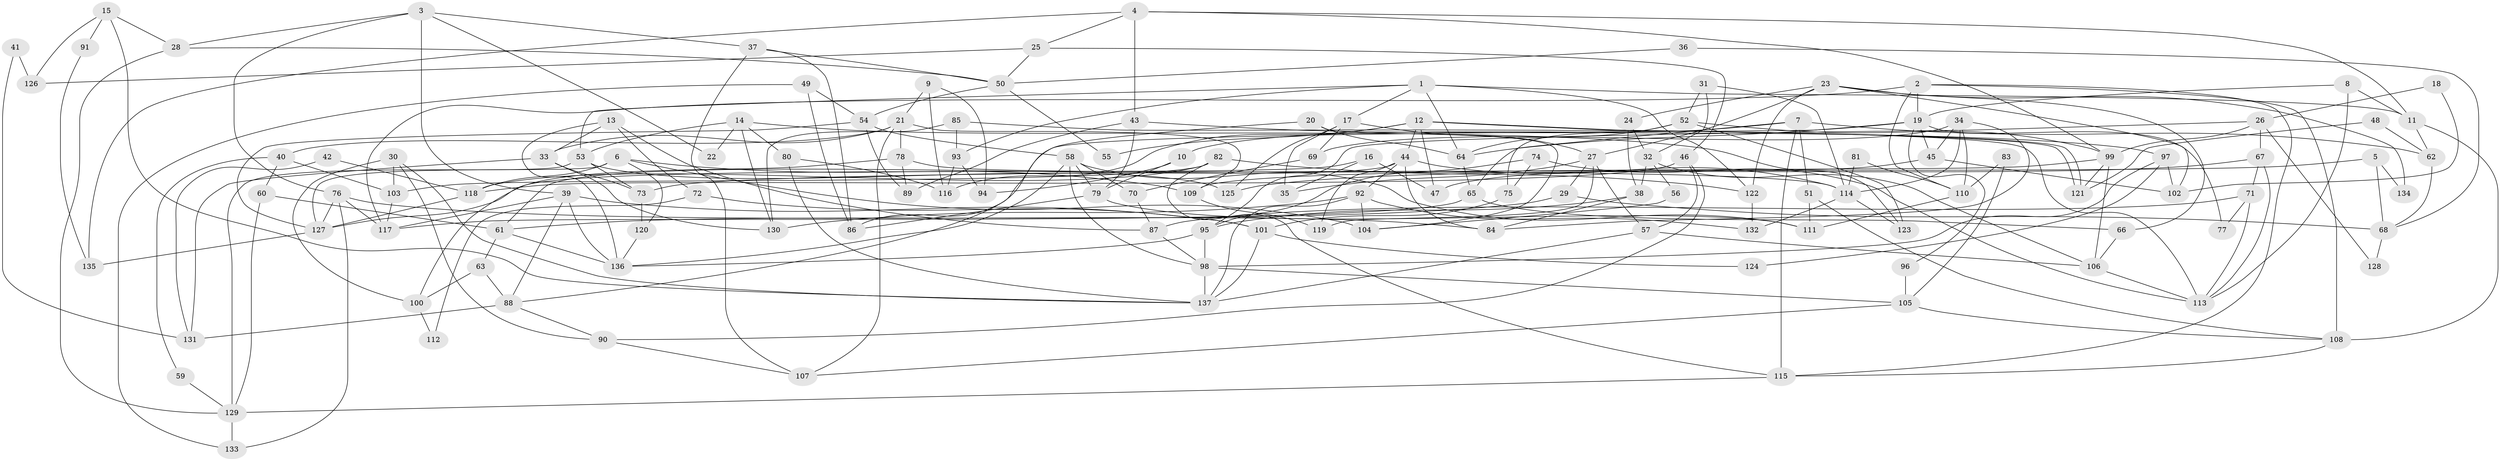 // Generated by graph-tools (version 1.1) at 2025/52/03/09/25 04:52:04]
// undirected, 137 vertices, 274 edges
graph export_dot {
graph [start="1"]
  node [color=gray90,style=filled];
  1;
  2;
  3;
  4;
  5;
  6;
  7;
  8;
  9;
  10;
  11;
  12;
  13;
  14;
  15;
  16;
  17;
  18;
  19;
  20;
  21;
  22;
  23;
  24;
  25;
  26;
  27;
  28;
  29;
  30;
  31;
  32;
  33;
  34;
  35;
  36;
  37;
  38;
  39;
  40;
  41;
  42;
  43;
  44;
  45;
  46;
  47;
  48;
  49;
  50;
  51;
  52;
  53;
  54;
  55;
  56;
  57;
  58;
  59;
  60;
  61;
  62;
  63;
  64;
  65;
  66;
  67;
  68;
  69;
  70;
  71;
  72;
  73;
  74;
  75;
  76;
  77;
  78;
  79;
  80;
  81;
  82;
  83;
  84;
  85;
  86;
  87;
  88;
  89;
  90;
  91;
  92;
  93;
  94;
  95;
  96;
  97;
  98;
  99;
  100;
  101;
  102;
  103;
  104;
  105;
  106;
  107;
  108;
  109;
  110;
  111;
  112;
  113;
  114;
  115;
  116;
  117;
  118;
  119;
  120;
  121;
  122;
  123;
  124;
  125;
  126;
  127;
  128;
  129;
  130;
  131;
  132;
  133;
  134;
  135;
  136;
  137;
  1 -- 64;
  1 -- 122;
  1 -- 11;
  1 -- 17;
  1 -- 53;
  1 -- 93;
  2 -- 108;
  2 -- 115;
  2 -- 19;
  2 -- 110;
  2 -- 117;
  3 -- 39;
  3 -- 37;
  3 -- 22;
  3 -- 28;
  3 -- 76;
  4 -- 99;
  4 -- 11;
  4 -- 25;
  4 -- 43;
  4 -- 135;
  5 -- 68;
  5 -- 73;
  5 -- 134;
  6 -- 127;
  6 -- 104;
  6 -- 109;
  6 -- 118;
  6 -- 120;
  7 -- 51;
  7 -- 115;
  7 -- 10;
  7 -- 62;
  7 -- 65;
  8 -- 113;
  8 -- 19;
  8 -- 11;
  9 -- 116;
  9 -- 94;
  9 -- 21;
  10 -- 79;
  10 -- 94;
  11 -- 62;
  11 -- 108;
  12 -- 44;
  12 -- 121;
  12 -- 121;
  12 -- 47;
  12 -- 55;
  12 -- 116;
  13 -- 33;
  13 -- 87;
  13 -- 72;
  13 -- 136;
  14 -- 53;
  14 -- 80;
  14 -- 22;
  14 -- 123;
  14 -- 130;
  15 -- 28;
  15 -- 137;
  15 -- 91;
  15 -- 126;
  16 -- 127;
  16 -- 47;
  16 -- 35;
  17 -- 27;
  17 -- 35;
  17 -- 69;
  17 -- 125;
  18 -- 102;
  18 -- 26;
  19 -- 64;
  19 -- 45;
  19 -- 77;
  19 -- 86;
  19 -- 96;
  20 -- 64;
  20 -- 88;
  20 -- 104;
  21 -- 109;
  21 -- 33;
  21 -- 40;
  21 -- 78;
  21 -- 107;
  23 -- 24;
  23 -- 27;
  23 -- 66;
  23 -- 102;
  23 -- 122;
  23 -- 134;
  24 -- 32;
  24 -- 38;
  25 -- 50;
  25 -- 46;
  25 -- 126;
  26 -- 99;
  26 -- 67;
  26 -- 95;
  26 -- 128;
  27 -- 35;
  27 -- 57;
  27 -- 29;
  27 -- 119;
  28 -- 129;
  28 -- 50;
  29 -- 61;
  29 -- 68;
  30 -- 137;
  30 -- 90;
  30 -- 100;
  30 -- 103;
  31 -- 52;
  31 -- 114;
  31 -- 32;
  32 -- 106;
  32 -- 38;
  32 -- 56;
  33 -- 73;
  33 -- 130;
  33 -- 131;
  34 -- 84;
  34 -- 45;
  34 -- 69;
  34 -- 110;
  34 -- 114;
  36 -- 68;
  36 -- 50;
  37 -- 86;
  37 -- 50;
  37 -- 107;
  38 -- 84;
  38 -- 95;
  39 -- 136;
  39 -- 117;
  39 -- 88;
  39 -- 101;
  40 -- 103;
  40 -- 59;
  40 -- 60;
  41 -- 126;
  41 -- 131;
  42 -- 131;
  42 -- 118;
  43 -- 79;
  43 -- 89;
  43 -- 97;
  44 -- 61;
  44 -- 92;
  44 -- 84;
  44 -- 114;
  44 -- 119;
  45 -- 102;
  45 -- 47;
  46 -- 118;
  46 -- 57;
  46 -- 90;
  48 -- 121;
  48 -- 62;
  49 -- 133;
  49 -- 54;
  49 -- 86;
  50 -- 54;
  50 -- 55;
  51 -- 108;
  51 -- 111;
  52 -- 123;
  52 -- 99;
  52 -- 64;
  52 -- 75;
  53 -- 129;
  53 -- 73;
  53 -- 125;
  54 -- 89;
  54 -- 58;
  54 -- 127;
  56 -- 104;
  57 -- 106;
  57 -- 137;
  58 -- 136;
  58 -- 111;
  58 -- 70;
  58 -- 79;
  58 -- 98;
  59 -- 129;
  60 -- 61;
  60 -- 129;
  61 -- 136;
  61 -- 63;
  62 -- 68;
  63 -- 88;
  63 -- 100;
  64 -- 65;
  65 -- 117;
  65 -- 66;
  66 -- 106;
  67 -- 113;
  67 -- 125;
  67 -- 71;
  68 -- 128;
  69 -- 70;
  70 -- 87;
  71 -- 87;
  71 -- 77;
  71 -- 113;
  72 -- 101;
  72 -- 112;
  73 -- 120;
  74 -- 75;
  74 -- 95;
  74 -- 113;
  75 -- 101;
  76 -- 117;
  76 -- 84;
  76 -- 127;
  76 -- 133;
  78 -- 114;
  78 -- 89;
  78 -- 100;
  79 -- 86;
  79 -- 111;
  80 -- 116;
  80 -- 137;
  81 -- 114;
  81 -- 110;
  82 -- 122;
  82 -- 118;
  82 -- 103;
  82 -- 115;
  83 -- 105;
  83 -- 110;
  85 -- 113;
  85 -- 130;
  85 -- 93;
  87 -- 98;
  88 -- 90;
  88 -- 131;
  90 -- 107;
  91 -- 135;
  92 -- 137;
  92 -- 130;
  92 -- 104;
  92 -- 132;
  93 -- 94;
  93 -- 116;
  95 -- 98;
  95 -- 136;
  96 -- 105;
  97 -- 98;
  97 -- 102;
  97 -- 124;
  98 -- 105;
  98 -- 137;
  99 -- 106;
  99 -- 109;
  99 -- 121;
  100 -- 112;
  101 -- 137;
  101 -- 124;
  103 -- 117;
  105 -- 107;
  105 -- 108;
  106 -- 113;
  108 -- 115;
  109 -- 119;
  110 -- 111;
  114 -- 123;
  114 -- 132;
  115 -- 129;
  118 -- 127;
  120 -- 136;
  122 -- 132;
  127 -- 135;
  129 -- 133;
}
